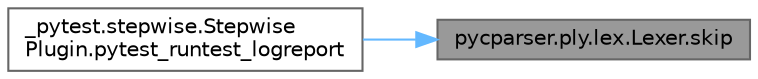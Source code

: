 digraph "pycparser.ply.lex.Lexer.skip"
{
 // LATEX_PDF_SIZE
  bgcolor="transparent";
  edge [fontname=Helvetica,fontsize=10,labelfontname=Helvetica,labelfontsize=10];
  node [fontname=Helvetica,fontsize=10,shape=box,height=0.2,width=0.4];
  rankdir="RL";
  Node1 [id="Node000001",label="pycparser.ply.lex.Lexer.skip",height=0.2,width=0.4,color="gray40", fillcolor="grey60", style="filled", fontcolor="black",tooltip=" "];
  Node1 -> Node2 [id="edge1_Node000001_Node000002",dir="back",color="steelblue1",style="solid",tooltip=" "];
  Node2 [id="Node000002",label="_pytest.stepwise.Stepwise\lPlugin.pytest_runtest_logreport",height=0.2,width=0.4,color="grey40", fillcolor="white", style="filled",URL="$class__pytest_1_1stepwise_1_1_stepwise_plugin.html#a01b35f45e9792ffc52b9dfbad8601c70",tooltip=" "];
}
